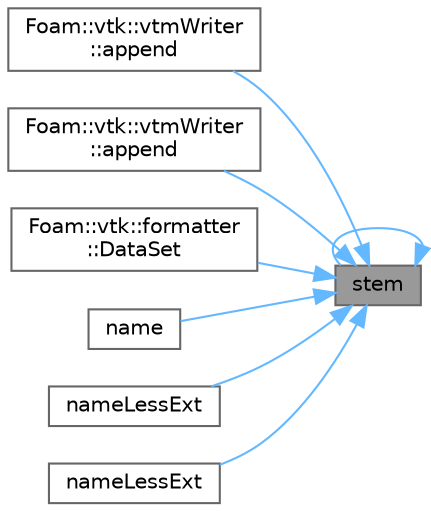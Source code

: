 digraph "stem"
{
 // LATEX_PDF_SIZE
  bgcolor="transparent";
  edge [fontname=Helvetica,fontsize=10,labelfontname=Helvetica,labelfontsize=10];
  node [fontname=Helvetica,fontsize=10,shape=box,height=0.2,width=0.4];
  rankdir="RL";
  Node1 [id="Node000001",label="stem",height=0.2,width=0.4,color="gray40", fillcolor="grey60", style="filled", fontcolor="black",tooltip=" "];
  Node1 -> Node2 [id="edge1_Node000001_Node000002",dir="back",color="steelblue1",style="solid",tooltip=" "];
  Node2 [id="Node000002",label="Foam::vtk::vtmWriter\l::append",height=0.2,width=0.4,color="grey40", fillcolor="white", style="filled",URL="$classFoam_1_1vtk_1_1vtmWriter.html#a1e168018caa4f4353397bb6b3ccdb853",tooltip=" "];
  Node1 -> Node3 [id="edge2_Node000001_Node000003",dir="back",color="steelblue1",style="solid",tooltip=" "];
  Node3 [id="Node000003",label="Foam::vtk::vtmWriter\l::append",height=0.2,width=0.4,color="grey40", fillcolor="white", style="filled",URL="$classFoam_1_1vtk_1_1vtmWriter.html#a6f0f519a972239b39565636e78d743ca",tooltip=" "];
  Node1 -> Node4 [id="edge3_Node000001_Node000004",dir="back",color="steelblue1",style="solid",tooltip=" "];
  Node4 [id="Node000004",label="Foam::vtk::formatter\l::DataSet",height=0.2,width=0.4,color="grey40", fillcolor="white", style="filled",URL="$classFoam_1_1vtk_1_1formatter.html#a36ceb2b4f9206bb35325cc9a00ae79bd",tooltip=" "];
  Node1 -> Node5 [id="edge4_Node000001_Node000005",dir="back",color="steelblue1",style="solid",tooltip=" "];
  Node5 [id="Node000005",label="name",height=0.2,width=0.4,color="grey40", fillcolor="white", style="filled",URL="$classFoam_1_1fileName.html#a6c7b58c3f6c268fe8e892efdb18d36f2",tooltip=" "];
  Node1 -> Node6 [id="edge5_Node000001_Node000006",dir="back",color="steelblue1",style="solid",tooltip=" "];
  Node6 [id="Node000006",label="nameLessExt",height=0.2,width=0.4,color="grey40", fillcolor="white", style="filled",URL="$classFoam_1_1fileName.html#af59cc2ba88a69bb9f91c6696e4a5bd5a",tooltip=" "];
  Node1 -> Node7 [id="edge6_Node000001_Node000007",dir="back",color="steelblue1",style="solid",tooltip=" "];
  Node7 [id="Node000007",label="nameLessExt",height=0.2,width=0.4,color="grey40", fillcolor="white", style="filled",URL="$classFoam_1_1fileName.html#a5d12e1f20e7a3ddb98d8c77f2f767599",tooltip=" "];
  Node1 -> Node1 [id="edge7_Node000001_Node000001",dir="back",color="steelblue1",style="solid",tooltip=" "];
}
